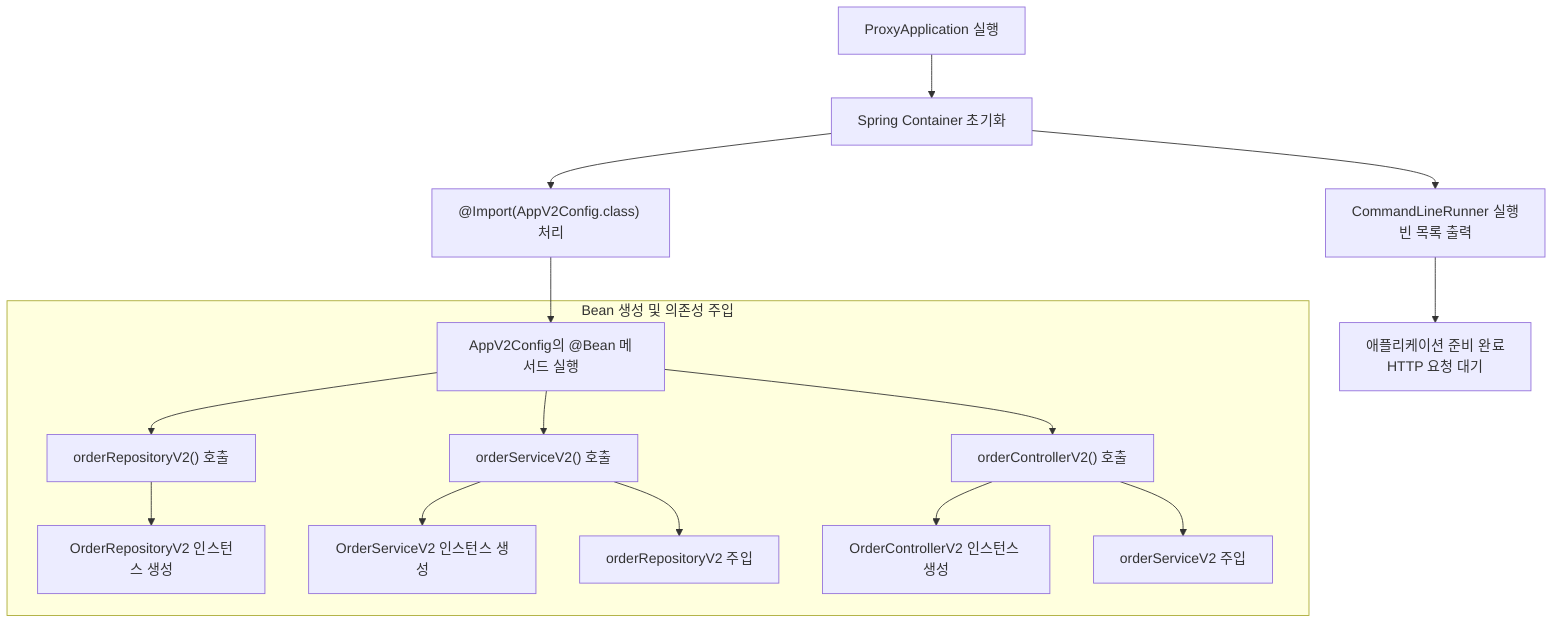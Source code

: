 flowchart TB
    A[ProxyApplication 실행] --> B[Spring Container 초기화]
    B --> C["@Import(AppV2Config.class) 처리"]
    C --> D["AppV2Config의 @Bean 메서드 실행"]
    
    subgraph "Bean 생성 및 의존성 주입"
        D --> E["orderRepositoryV2() 호출"]
        E --> F["OrderRepositoryV2 인스턴스 생성"]
        D --> G["orderServiceV2() 호출"]
        G --> H["OrderServiceV2 인스턴스 생성"]
        G --> I["orderRepositoryV2 주입"]
        D --> J["orderControllerV2() 호출"]
        J --> K["OrderControllerV2 인스턴스 생성"]
        J --> L["orderServiceV2 주입"]
    end
    
    M["CommandLineRunner 실행<br>빈 목록 출력"] --> N["애플리케이션 준비 완료<br>HTTP 요청 대기"]
    
    B --> M